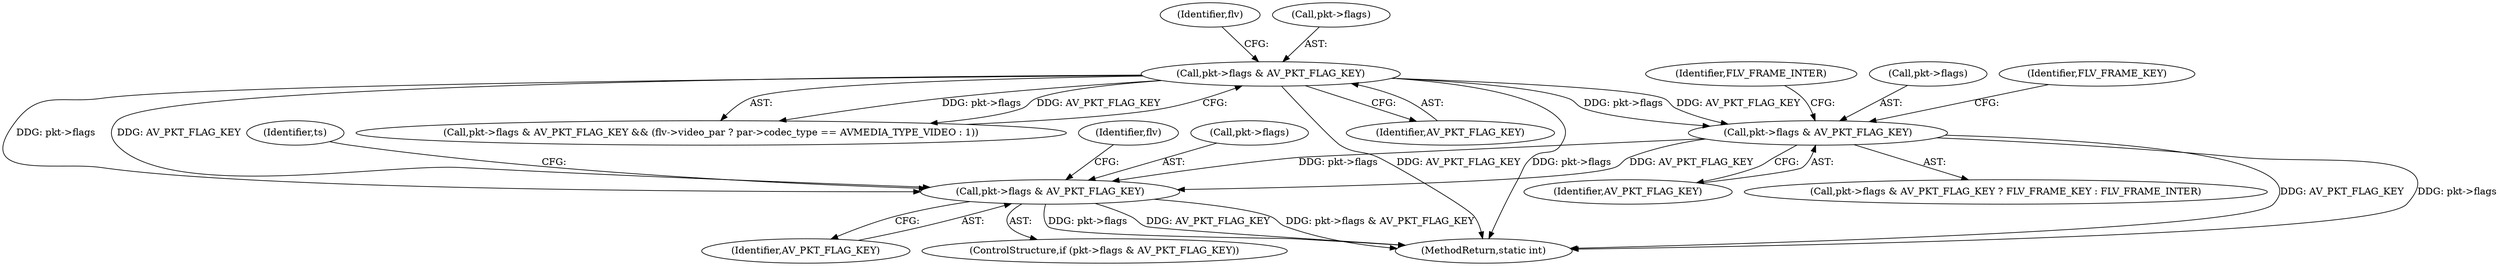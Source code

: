 digraph "0_FFmpeg_6b67d7f05918f7a1ee8fc6ff21355d7e8736aa10@pointer" {
"1000424" [label="(Call,pkt->flags & AV_PKT_FLAG_KEY)"];
"1000388" [label="(Call,pkt->flags & AV_PKT_FLAG_KEY)"];
"1000879" [label="(Call,pkt->flags & AV_PKT_FLAG_KEY)"];
"1000387" [label="(Call,pkt->flags & AV_PKT_FLAG_KEY && (flv->video_par ? par->codec_type == AVMEDIA_TYPE_VIDEO : 1))"];
"1000388" [label="(Call,pkt->flags & AV_PKT_FLAG_KEY)"];
"1000395" [label="(Identifier,flv)"];
"1000430" [label="(Identifier,FLV_FRAME_INTER)"];
"1000879" [label="(Call,pkt->flags & AV_PKT_FLAG_KEY)"];
"1000883" [label="(Identifier,AV_PKT_FLAG_KEY)"];
"1000424" [label="(Call,pkt->flags & AV_PKT_FLAG_KEY)"];
"1000428" [label="(Identifier,AV_PKT_FLAG_KEY)"];
"1000425" [label="(Call,pkt->flags)"];
"1000389" [label="(Call,pkt->flags)"];
"1000887" [label="(Identifier,ts)"];
"1000429" [label="(Identifier,FLV_FRAME_KEY)"];
"1000423" [label="(Call,pkt->flags & AV_PKT_FLAG_KEY ? FLV_FRAME_KEY : FLV_FRAME_INTER)"];
"1000878" [label="(ControlStructure,if (pkt->flags & AV_PKT_FLAG_KEY))"];
"1000922" [label="(Identifier,flv)"];
"1000392" [label="(Identifier,AV_PKT_FLAG_KEY)"];
"1000950" [label="(MethodReturn,static int)"];
"1000880" [label="(Call,pkt->flags)"];
"1000424" -> "1000423"  [label="AST: "];
"1000424" -> "1000428"  [label="CFG: "];
"1000425" -> "1000424"  [label="AST: "];
"1000428" -> "1000424"  [label="AST: "];
"1000429" -> "1000424"  [label="CFG: "];
"1000430" -> "1000424"  [label="CFG: "];
"1000424" -> "1000950"  [label="DDG: AV_PKT_FLAG_KEY"];
"1000424" -> "1000950"  [label="DDG: pkt->flags"];
"1000388" -> "1000424"  [label="DDG: pkt->flags"];
"1000388" -> "1000424"  [label="DDG: AV_PKT_FLAG_KEY"];
"1000424" -> "1000879"  [label="DDG: pkt->flags"];
"1000424" -> "1000879"  [label="DDG: AV_PKT_FLAG_KEY"];
"1000388" -> "1000387"  [label="AST: "];
"1000388" -> "1000392"  [label="CFG: "];
"1000389" -> "1000388"  [label="AST: "];
"1000392" -> "1000388"  [label="AST: "];
"1000395" -> "1000388"  [label="CFG: "];
"1000387" -> "1000388"  [label="CFG: "];
"1000388" -> "1000950"  [label="DDG: pkt->flags"];
"1000388" -> "1000950"  [label="DDG: AV_PKT_FLAG_KEY"];
"1000388" -> "1000387"  [label="DDG: pkt->flags"];
"1000388" -> "1000387"  [label="DDG: AV_PKT_FLAG_KEY"];
"1000388" -> "1000879"  [label="DDG: pkt->flags"];
"1000388" -> "1000879"  [label="DDG: AV_PKT_FLAG_KEY"];
"1000879" -> "1000878"  [label="AST: "];
"1000879" -> "1000883"  [label="CFG: "];
"1000880" -> "1000879"  [label="AST: "];
"1000883" -> "1000879"  [label="AST: "];
"1000887" -> "1000879"  [label="CFG: "];
"1000922" -> "1000879"  [label="CFG: "];
"1000879" -> "1000950"  [label="DDG: AV_PKT_FLAG_KEY"];
"1000879" -> "1000950"  [label="DDG: pkt->flags & AV_PKT_FLAG_KEY"];
"1000879" -> "1000950"  [label="DDG: pkt->flags"];
}

